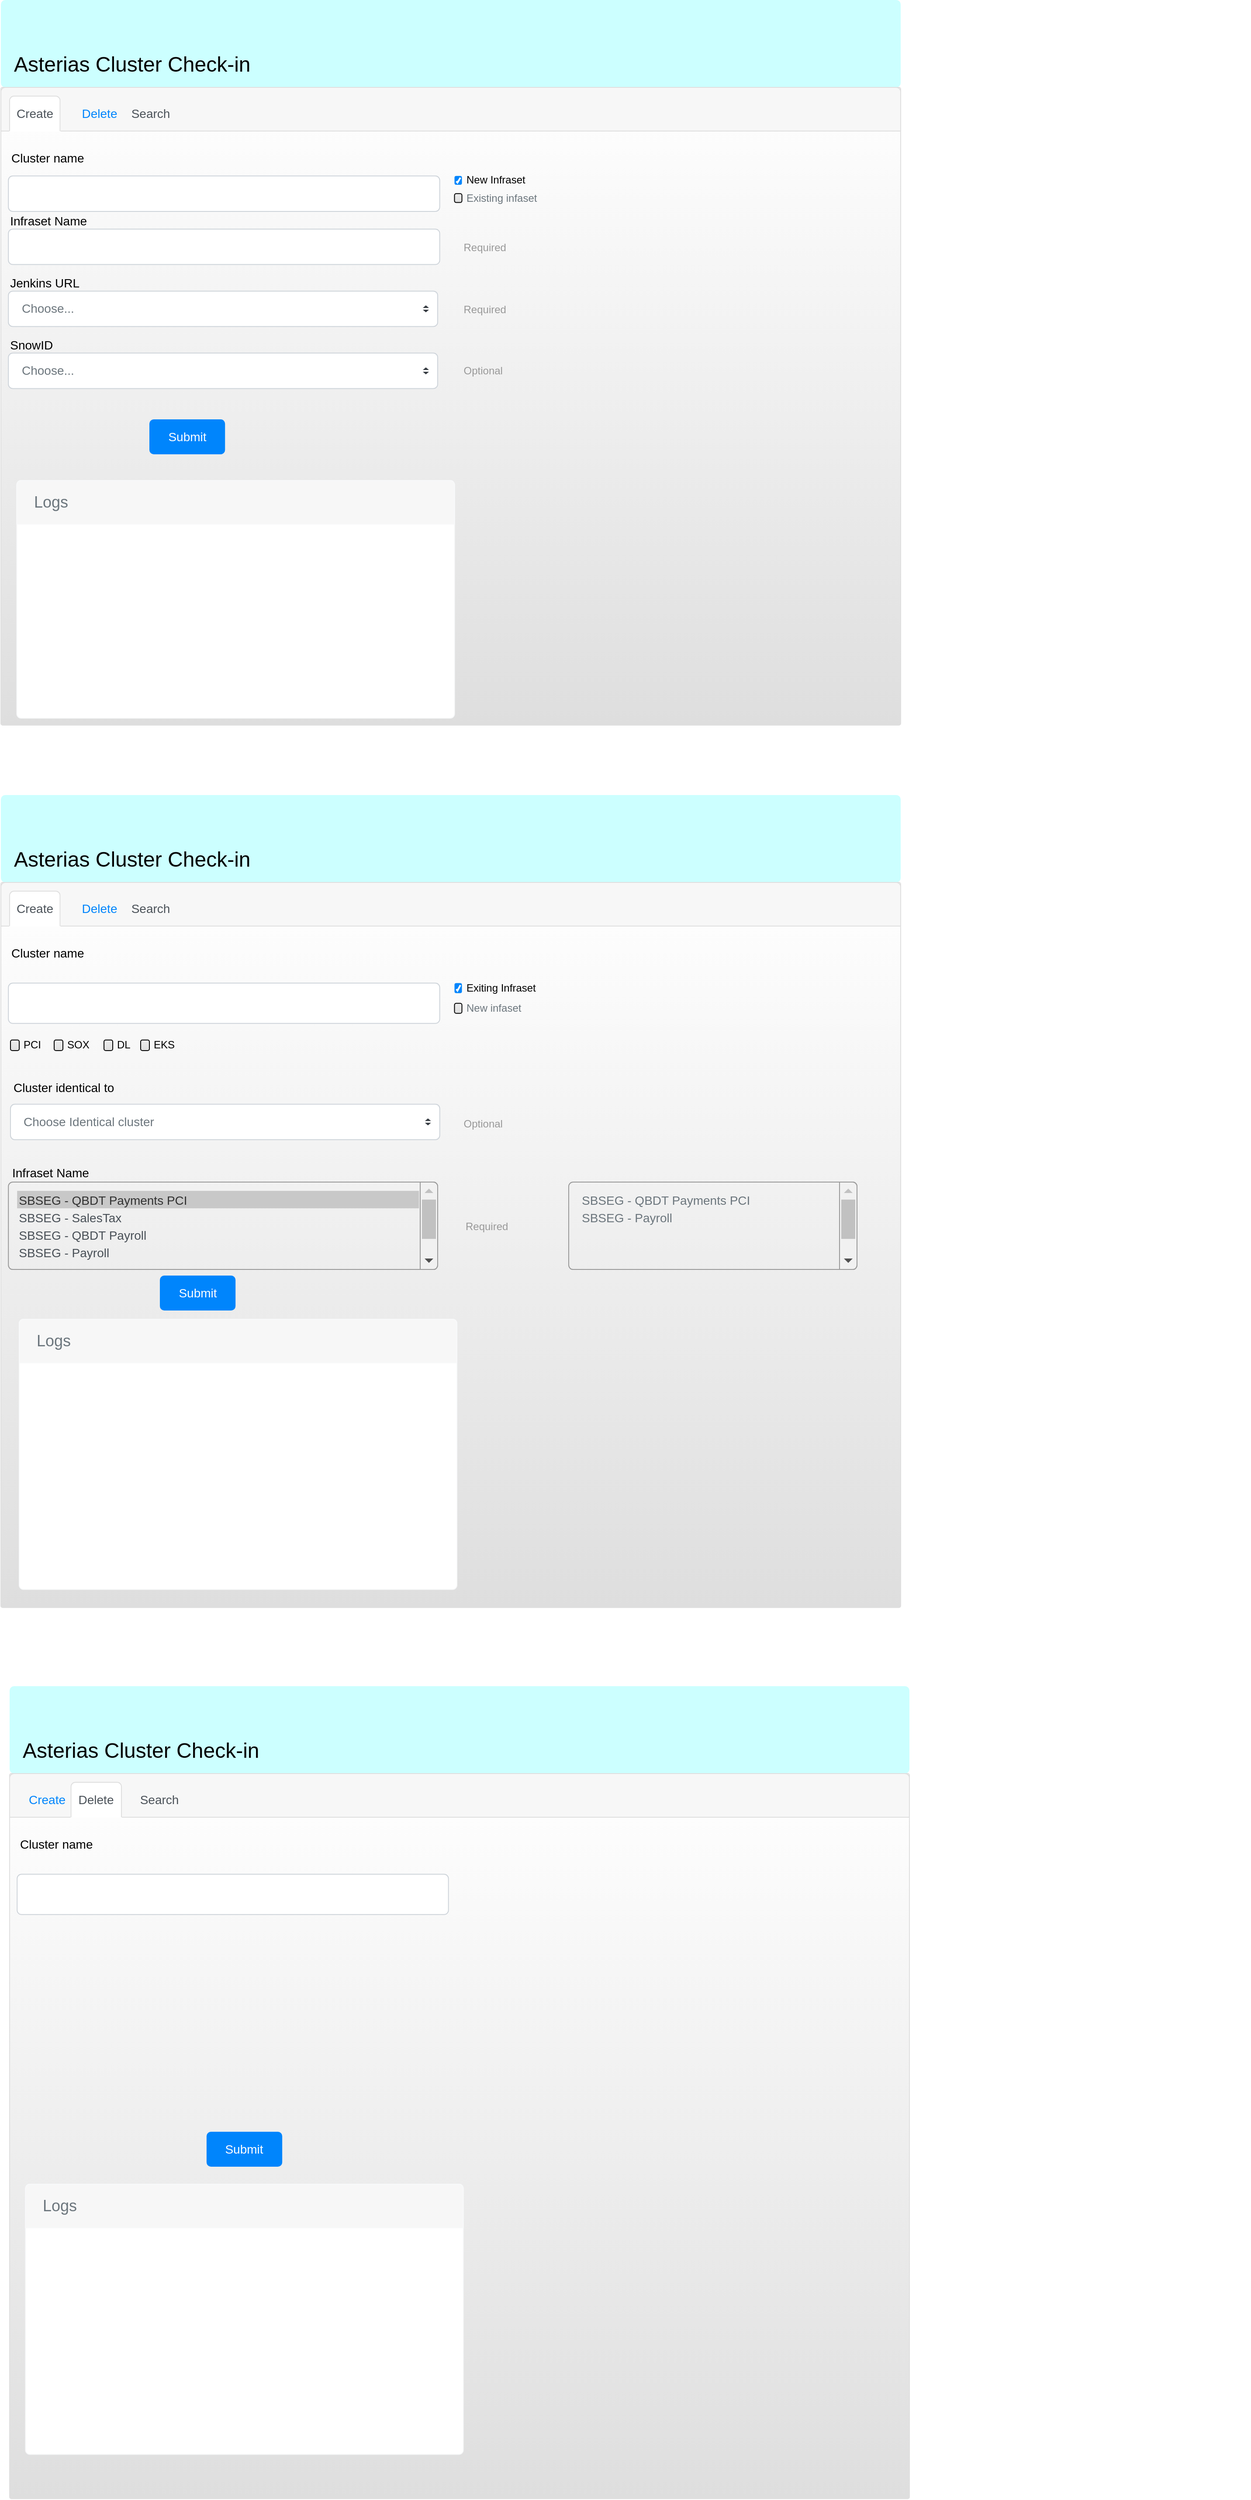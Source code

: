 <mxfile version="13.6.2" type="github">
  <diagram id="TMqdXJhqCu0jXaP8A5Ou" name="Page-1">
    <mxGraphModel dx="1581" dy="1031" grid="1" gridSize="10" guides="1" tooltips="1" connect="1" arrows="1" fold="1" page="1" pageScale="1" pageWidth="850" pageHeight="1100" math="0" shadow="0">
      <root>
        <mxCell id="0" />
        <mxCell id="1" parent="0" />
        <mxCell id="JbRXWRvlcy_14ZLYfYn8-165" value="" style="group" vertex="1" connectable="0" parent="1">
          <mxGeometry x="130" y="1060" width="1030" height="930" as="geometry" />
        </mxCell>
        <mxCell id="JbRXWRvlcy_14ZLYfYn8-44" value="&lt;span style=&quot;color: rgb(0 , 0 , 0) ; font-size: 24px ; text-align: center&quot;&gt;Asterias Cluster Check-in&lt;/span&gt;&lt;br&gt;" style="html=1;shadow=0;dashed=0;shape=mxgraph.bootstrap.rrect;rSize=5;strokeColor=none;html=1;whiteSpace=wrap;fontColor=#474E4F;align=left;spacing=15;fontSize=14;verticalAlign=top;spacingTop=40;fillColor=#CCFFFF;" vertex="1" parent="JbRXWRvlcy_14ZLYfYn8-165">
          <mxGeometry width="1030" height="100" as="geometry" />
        </mxCell>
        <mxCell id="JbRXWRvlcy_14ZLYfYn8-45" value="" style="html=1;shadow=0;dashed=0;shape=mxgraph.bootstrap.checkbox2;labelPosition=right;verticalLabelPosition=middle;align=center;verticalAlign=middle;gradientColor=#DEDEDE;fillColor=#FFFFFF;checked=0;spacing=5;checkedFill=#0085FC;checkedStroke=#ffffff;fontFamily=Helvetica;fontSize=12;fontColor=#000000;strokeColor=#DFDFDF;" vertex="1" parent="JbRXWRvlcy_14ZLYfYn8-165">
          <mxGeometry y="100" width="1030" height="830" as="geometry" />
        </mxCell>
        <mxCell id="JbRXWRvlcy_14ZLYfYn8-46" value="" style="html=1;shadow=0;dashed=0;shape=mxgraph.bootstrap.topButton;strokeColor=inherit;fillColor=#F7F7F7;rSize=5;perimeter=none;whiteSpace=wrap;resizeWidth=1;align=center;spacing=20;fontSize=14;" vertex="1" parent="JbRXWRvlcy_14ZLYfYn8-45">
          <mxGeometry width="1030" height="50" relative="1" as="geometry" />
        </mxCell>
        <mxCell id="JbRXWRvlcy_14ZLYfYn8-47" value="Create" style="html=1;shadow=0;dashed=0;shape=mxgraph.bootstrap.tabTop;strokeColor=#DFDFDF;fillColor=#ffffff;rSize=5;perimeter=none;whiteSpace=wrap;resizeWidth=1;align=center;spacing=20;fontSize=14;fontColor=#4B5259;" vertex="1" parent="JbRXWRvlcy_14ZLYfYn8-45">
          <mxGeometry width="57.737" height="40" relative="1" as="geometry">
            <mxPoint x="10" y="10" as="offset" />
          </mxGeometry>
        </mxCell>
        <mxCell id="JbRXWRvlcy_14ZLYfYn8-48" value="Delete" style="strokeColor=none;fillColor=none;rSize=5;perimeter=none;whiteSpace=wrap;resizeWidth=1;align=center;spacing=20;fontSize=14;fontColor=#0085FC;" vertex="1" parent="JbRXWRvlcy_14ZLYfYn8-45">
          <mxGeometry width="36.086" height="40" relative="1" as="geometry">
            <mxPoint x="95" y="10" as="offset" />
          </mxGeometry>
        </mxCell>
        <mxCell id="JbRXWRvlcy_14ZLYfYn8-49" value="Search" style="strokeColor=none;fillColor=none;rSize=5;perimeter=none;whiteSpace=wrap;resizeWidth=1;align=center;spacing=20;fontSize=14;fontColor=#0085FC;fontColor=#4B5259;" vertex="1" parent="JbRXWRvlcy_14ZLYfYn8-45">
          <mxGeometry width="43.303" height="40" relative="1" as="geometry">
            <mxPoint x="150" y="10" as="offset" />
          </mxGeometry>
        </mxCell>
        <mxCell id="JbRXWRvlcy_14ZLYfYn8-50" value="Submit" style="html=1;shadow=0;dashed=0;shape=mxgraph.bootstrap.rrect;rSize=5;perimeter=none;whiteSpace=wrap;align=center;fillColor=#0085FC;strokeColor=none;fontColor=#ffffff;resizeWidth=1;fontSize=14;" vertex="1" parent="JbRXWRvlcy_14ZLYfYn8-45">
          <mxGeometry x="0.5" y="1" width="86.606" height="40" relative="1" as="geometry">
            <mxPoint x="-333" y="-380" as="offset" />
          </mxGeometry>
        </mxCell>
        <mxCell id="JbRXWRvlcy_14ZLYfYn8-51" value="Cluster name" style="fillColor=none;strokeColor=none;align=left;fontSize=14;" vertex="1" parent="JbRXWRvlcy_14ZLYfYn8-45">
          <mxGeometry width="260" height="40" relative="1" as="geometry">
            <mxPoint x="10" y="60" as="offset" />
          </mxGeometry>
        </mxCell>
        <mxCell id="JbRXWRvlcy_14ZLYfYn8-52" value="Infraset Name" style="fillColor=none;strokeColor=none;align=left;fontSize=14;" vertex="1" parent="JbRXWRvlcy_14ZLYfYn8-45">
          <mxGeometry x="11.005" y="319.997" width="224.055" height="23.056" as="geometry" />
        </mxCell>
        <mxCell id="JbRXWRvlcy_14ZLYfYn8-54" value="Exiting Infraset" style="html=1;shadow=0;dashed=0;shape=mxgraph.bootstrap.checkbox2;labelPosition=right;verticalLabelPosition=middle;align=left;verticalAlign=middle;gradientColor=#DEDEDE;fillColor=#EDEDED;checked=1;spacing=5;checkedFill=#0085FC;checkedStroke=#ffffff;" vertex="1" parent="JbRXWRvlcy_14ZLYfYn8-45">
          <mxGeometry x="519.256" y="115.278" width="8.512" height="11.528" as="geometry" />
        </mxCell>
        <mxCell id="JbRXWRvlcy_14ZLYfYn8-55" value="New infaset" style="html=1;shadow=0;dashed=0;shape=mxgraph.bootstrap.checkbox2;labelPosition=right;verticalLabelPosition=middle;align=left;verticalAlign=middle;gradientColor=#DEDEDE;fillColor=#EDEDED;checked=0;spacing=5;fontColor=#6C767D;checkedFill=#0085FC;checkedStroke=#ffffff;" vertex="1" parent="JbRXWRvlcy_14ZLYfYn8-45">
          <mxGeometry x="519.256" y="138.333" width="8.512" height="11.528" as="geometry" />
        </mxCell>
        <mxCell id="JbRXWRvlcy_14ZLYfYn8-57" value="" style="html=1;shadow=0;dashed=0;shape=mxgraph.bootstrap.rrect;rSize=5;fillColor=#ffffff;strokeColor=#CED4DA;align=left;spacing=15;fontSize=14;fontColor=#6C767D;" vertex="1" parent="JbRXWRvlcy_14ZLYfYn8-45">
          <mxGeometry x="8.615" y="115.278" width="493.719" height="46.111" as="geometry" />
        </mxCell>
        <mxCell id="JbRXWRvlcy_14ZLYfYn8-100" value="PCI" style="html=1;shadow=0;dashed=0;shape=mxgraph.bootstrap.checkbox2;labelPosition=right;verticalLabelPosition=middle;align=left;verticalAlign=middle;gradientColor=#DEDEDE;fillColor=#EDEDED;checked=0;spacing=5;checkedFill=#0085FC;checkedStroke=#ffffff;" vertex="1" parent="JbRXWRvlcy_14ZLYfYn8-45">
          <mxGeometry x="11" y="180.435" width="10" height="12.029" as="geometry" />
        </mxCell>
        <mxCell id="JbRXWRvlcy_14ZLYfYn8-101" value="SOX" style="html=1;shadow=0;dashed=0;shape=mxgraph.bootstrap.checkbox2;labelPosition=right;verticalLabelPosition=middle;align=left;verticalAlign=middle;gradientColor=#DEDEDE;fillColor=#EDEDED;checked=0;spacing=5;checkedFill=#0085FC;checkedStroke=#ffffff;" vertex="1" parent="JbRXWRvlcy_14ZLYfYn8-45">
          <mxGeometry x="61" y="180.435" width="10" height="12.029" as="geometry" />
        </mxCell>
        <mxCell id="JbRXWRvlcy_14ZLYfYn8-128" value="DL" style="html=1;shadow=0;dashed=0;shape=mxgraph.bootstrap.checkbox2;labelPosition=right;verticalLabelPosition=middle;align=left;verticalAlign=middle;gradientColor=#DEDEDE;fillColor=#EDEDED;checked=0;spacing=5;checkedFill=#0085FC;checkedStroke=#ffffff;" vertex="1" parent="JbRXWRvlcy_14ZLYfYn8-45">
          <mxGeometry x="118.03" y="180.435" width="10" height="12.029" as="geometry" />
        </mxCell>
        <mxCell id="JbRXWRvlcy_14ZLYfYn8-129" value="EKS" style="html=1;shadow=0;dashed=0;shape=mxgraph.bootstrap.checkbox2;labelPosition=right;verticalLabelPosition=middle;align=left;verticalAlign=middle;gradientColor=#DEDEDE;fillColor=#EDEDED;checked=0;spacing=5;checkedFill=#0085FC;checkedStroke=#ffffff;" vertex="1" parent="JbRXWRvlcy_14ZLYfYn8-45">
          <mxGeometry x="160" y="180.435" width="10" height="12.029" as="geometry" />
        </mxCell>
        <mxCell id="JbRXWRvlcy_14ZLYfYn8-136" value=" Cluster identical to " style="fillColor=none;strokeColor=none;align=left;fontSize=14;" vertex="1" parent="JbRXWRvlcy_14ZLYfYn8-45">
          <mxGeometry x="8.61" y="213.89" width="260" height="40" as="geometry" />
        </mxCell>
        <mxCell id="JbRXWRvlcy_14ZLYfYn8-137" value="Choose Identical cluster" style="html=1;shadow=0;dashed=0;shape=mxgraph.bootstrap.rrect;rSize=5;fillColor=#ffffff;strokeColor=#CED4DA;align=left;spacing=15;fontSize=14;fontColor=#6C767D;" vertex="1" parent="JbRXWRvlcy_14ZLYfYn8-45">
          <mxGeometry x="11" y="253.887" width="491.39" height="40.556" as="geometry" />
        </mxCell>
        <mxCell id="JbRXWRvlcy_14ZLYfYn8-138" value="" style="shape=triangle;direction=south;fillColor=#343A40;strokeColor=none;perimeter=none;" vertex="1" parent="JbRXWRvlcy_14ZLYfYn8-137">
          <mxGeometry x="1" y="0.5" width="7" height="3" relative="1" as="geometry">
            <mxPoint x="-17" y="1" as="offset" />
          </mxGeometry>
        </mxCell>
        <mxCell id="JbRXWRvlcy_14ZLYfYn8-139" value="" style="shape=triangle;direction=north;fillColor=#343A40;strokeColor=none;perimeter=none;" vertex="1" parent="JbRXWRvlcy_14ZLYfYn8-137">
          <mxGeometry x="1" y="0.5" width="7" height="3" relative="1" as="geometry">
            <mxPoint x="-17" y="-4" as="offset" />
          </mxGeometry>
        </mxCell>
        <mxCell id="JbRXWRvlcy_14ZLYfYn8-140" value="Optional" style="fillColor=none;strokeColor=none;align=left;spacing=2;fontSize=12;fontColor=#999999;" vertex="1" parent="JbRXWRvlcy_14ZLYfYn8-45">
          <mxGeometry x="527.77" y="253.892" width="224.055" height="43.684" as="geometry" />
        </mxCell>
        <mxCell id="JbRXWRvlcy_14ZLYfYn8-67" value="&lt;br style=&quot;font-size: 14px&quot;&gt;" style="html=1;shadow=0;dashed=0;shape=mxgraph.bootstrap.rrect;rSize=5;strokeColor=#F8F9FA;html=1;whiteSpace=wrap;fillColor=#ffffff;fontColor=#212529;verticalAlign=bottom;align=left;spacing=20;spacingBottom=0;fontSize=14;" vertex="1" parent="JbRXWRvlcy_14ZLYfYn8-45">
          <mxGeometry x="21" y="499.998" width="501" height="309.241" as="geometry" />
        </mxCell>
        <mxCell id="JbRXWRvlcy_14ZLYfYn8-68" value="Logs" style="html=1;shadow=0;dashed=0;shape=mxgraph.bootstrap.topButton;rSize=5;perimeter=none;whiteSpace=wrap;fillColor=#F7F7F7;strokeColor=#F8F9FA;fontColor=#6C767D;resizeWidth=1;fontSize=18;align=left;spacing=20;" vertex="1" parent="JbRXWRvlcy_14ZLYfYn8-67">
          <mxGeometry width="501" height="50" relative="1" as="geometry" />
        </mxCell>
        <mxCell id="JbRXWRvlcy_14ZLYfYn8-214" value="" style="html=1;shadow=0;dashed=0;shape=mxgraph.bootstrap.rrect;rSize=5;fillColor=none;strokeColor=#999999;align=left;spacing=15;fontSize=14;fontColor=#6C767D;" vertex="1" parent="JbRXWRvlcy_14ZLYfYn8-45">
          <mxGeometry x="8.61" y="343.05" width="491.39" height="100" as="geometry" />
        </mxCell>
        <mxCell id="JbRXWRvlcy_14ZLYfYn8-215" value="" style="html=1;shadow=0;dashed=0;shape=mxgraph.bootstrap.rightButton;rSize=5;fillColor=#F1F1F1;strokeColor=#999999;" vertex="1" parent="JbRXWRvlcy_14ZLYfYn8-214">
          <mxGeometry x="1" width="20" height="100" relative="1" as="geometry">
            <mxPoint x="-20" as="offset" />
          </mxGeometry>
        </mxCell>
        <mxCell id="JbRXWRvlcy_14ZLYfYn8-216" value="" style="fillColor=#C1C1C1;strokeColor=none;" vertex="1" parent="JbRXWRvlcy_14ZLYfYn8-215">
          <mxGeometry width="16" height="45" relative="1" as="geometry">
            <mxPoint x="2" y="20" as="offset" />
          </mxGeometry>
        </mxCell>
        <mxCell id="JbRXWRvlcy_14ZLYfYn8-217" value="" style="shape=triangle;direction=north;fillColor=#C1C1C1;strokeColor=none;perimeter=none;" vertex="1" parent="JbRXWRvlcy_14ZLYfYn8-215">
          <mxGeometry width="10" height="5" relative="1" as="geometry">
            <mxPoint x="5" y="7.5" as="offset" />
          </mxGeometry>
        </mxCell>
        <mxCell id="JbRXWRvlcy_14ZLYfYn8-218" value="" style="shape=triangle;direction=south;fillColor=#505050;strokeColor=none;perimeter=none;" vertex="1" parent="JbRXWRvlcy_14ZLYfYn8-215">
          <mxGeometry y="1" width="10" height="5" relative="1" as="geometry">
            <mxPoint x="5" y="-12.5" as="offset" />
          </mxGeometry>
        </mxCell>
        <mxCell id="JbRXWRvlcy_14ZLYfYn8-219" value="SBSEG - QBDT Payments PCI" style="fillColor=#C8C8C8;strokeColor=none;align=left;fontSize=14;fontColor=#323232;" vertex="1" parent="JbRXWRvlcy_14ZLYfYn8-214">
          <mxGeometry width="460" height="20" relative="1" as="geometry">
            <mxPoint x="10" y="10" as="offset" />
          </mxGeometry>
        </mxCell>
        <mxCell id="JbRXWRvlcy_14ZLYfYn8-220" value="SBSEG - SalesTax" style="fillColor=none;strokeColor=none;align=left;fontSize=14;fontColor=#495057;" vertex="1" parent="JbRXWRvlcy_14ZLYfYn8-214">
          <mxGeometry width="760" height="20" relative="1" as="geometry">
            <mxPoint x="10" y="30" as="offset" />
          </mxGeometry>
        </mxCell>
        <mxCell id="JbRXWRvlcy_14ZLYfYn8-221" value="SBSEG - QBDT Payroll" style="fillColor=none;strokeColor=none;align=left;fontSize=14;fontColor=#495057;" vertex="1" parent="JbRXWRvlcy_14ZLYfYn8-214">
          <mxGeometry width="760" height="20" relative="1" as="geometry">
            <mxPoint x="10" y="50" as="offset" />
          </mxGeometry>
        </mxCell>
        <mxCell id="JbRXWRvlcy_14ZLYfYn8-222" value="SBSEG - Payroll" style="fillColor=none;strokeColor=none;align=left;fontSize=14;fontColor=#495057;" vertex="1" parent="JbRXWRvlcy_14ZLYfYn8-214">
          <mxGeometry width="760" height="20" relative="1" as="geometry">
            <mxPoint x="10" y="70" as="offset" />
          </mxGeometry>
        </mxCell>
        <mxCell id="JbRXWRvlcy_14ZLYfYn8-264" value="" style="html=1;shadow=0;dashed=0;shape=mxgraph.bootstrap.rrect;rSize=5;fillColor=none;strokeColor=#999999;align=left;spacing=15;fontSize=14;fontColor=#6C767D;" vertex="1" parent="JbRXWRvlcy_14ZLYfYn8-45">
          <mxGeometry x="650" y="343.05" width="330" height="100" as="geometry" />
        </mxCell>
        <mxCell id="JbRXWRvlcy_14ZLYfYn8-265" value="" style="html=1;shadow=0;dashed=0;shape=mxgraph.bootstrap.rightButton;rSize=5;fillColor=#F1F1F1;strokeColor=#999999;" vertex="1" parent="JbRXWRvlcy_14ZLYfYn8-264">
          <mxGeometry x="1" width="20" height="100" relative="1" as="geometry">
            <mxPoint x="-20" as="offset" />
          </mxGeometry>
        </mxCell>
        <mxCell id="JbRXWRvlcy_14ZLYfYn8-266" value="" style="fillColor=#C1C1C1;strokeColor=none;" vertex="1" parent="JbRXWRvlcy_14ZLYfYn8-265">
          <mxGeometry width="16" height="45" relative="1" as="geometry">
            <mxPoint x="2" y="20" as="offset" />
          </mxGeometry>
        </mxCell>
        <mxCell id="JbRXWRvlcy_14ZLYfYn8-267" value="" style="shape=triangle;direction=north;fillColor=#C1C1C1;strokeColor=none;perimeter=none;" vertex="1" parent="JbRXWRvlcy_14ZLYfYn8-265">
          <mxGeometry width="10" height="5" relative="1" as="geometry">
            <mxPoint x="5" y="7.5" as="offset" />
          </mxGeometry>
        </mxCell>
        <mxCell id="JbRXWRvlcy_14ZLYfYn8-268" value="" style="shape=triangle;direction=south;fillColor=#505050;strokeColor=none;perimeter=none;" vertex="1" parent="JbRXWRvlcy_14ZLYfYn8-265">
          <mxGeometry y="1" width="10" height="5" relative="1" as="geometry">
            <mxPoint x="5" y="-12.5" as="offset" />
          </mxGeometry>
        </mxCell>
        <mxCell id="JbRXWRvlcy_14ZLYfYn8-269" value="SBSEG - QBDT Payments PCI" style="fillColor=none;strokeColor=none;align=left;spacing=15;fontSize=14;fontColor=#6C767D;" vertex="1" parent="JbRXWRvlcy_14ZLYfYn8-264">
          <mxGeometry width="780" height="20" relative="1" as="geometry">
            <mxPoint y="10" as="offset" />
          </mxGeometry>
        </mxCell>
        <mxCell id="JbRXWRvlcy_14ZLYfYn8-270" value="SBSEG - Payroll" style="fillColor=none;strokeColor=none;align=left;spacing=15;fontSize=14;fontColor=#6C767D;" vertex="1" parent="JbRXWRvlcy_14ZLYfYn8-264">
          <mxGeometry width="780" height="20" relative="1" as="geometry">
            <mxPoint y="30" as="offset" />
          </mxGeometry>
        </mxCell>
        <mxCell id="JbRXWRvlcy_14ZLYfYn8-166" value="" style="group" vertex="1" connectable="0" parent="1">
          <mxGeometry x="130" y="150" width="1030" height="830" as="geometry" />
        </mxCell>
        <mxCell id="WJT1BAVoMzrNl7FSHUxR-4" value="&lt;span style=&quot;color: rgb(0 , 0 , 0) ; font-size: 24px ; text-align: center&quot;&gt;Asterias Cluster Check-in&lt;/span&gt;&lt;br&gt;" style="html=1;shadow=0;dashed=0;shape=mxgraph.bootstrap.rrect;rSize=5;strokeColor=none;html=1;whiteSpace=wrap;fontColor=#474E4F;align=left;spacing=15;fontSize=14;verticalAlign=top;spacingTop=40;fillColor=#CCFFFF;" parent="JbRXWRvlcy_14ZLYfYn8-166" vertex="1">
          <mxGeometry width="1030" height="100" as="geometry" />
        </mxCell>
        <mxCell id="WJT1BAVoMzrNl7FSHUxR-5" value="" style="html=1;shadow=0;dashed=0;shape=mxgraph.bootstrap.checkbox2;labelPosition=right;verticalLabelPosition=middle;align=center;verticalAlign=middle;gradientColor=#DEDEDE;fillColor=#FFFFFF;checked=0;spacing=5;checkedFill=#0085FC;checkedStroke=#ffffff;fontFamily=Helvetica;fontSize=12;fontColor=#000000;strokeColor=#DFDFDF;" parent="JbRXWRvlcy_14ZLYfYn8-166" vertex="1">
          <mxGeometry y="100" width="1030" height="730" as="geometry" />
        </mxCell>
        <mxCell id="WJT1BAVoMzrNl7FSHUxR-6" value="" style="html=1;shadow=0;dashed=0;shape=mxgraph.bootstrap.topButton;strokeColor=inherit;fillColor=#F7F7F7;rSize=5;perimeter=none;whiteSpace=wrap;resizeWidth=1;align=center;spacing=20;fontSize=14;" parent="WJT1BAVoMzrNl7FSHUxR-5" vertex="1">
          <mxGeometry width="1030" height="50" relative="1" as="geometry" />
        </mxCell>
        <mxCell id="WJT1BAVoMzrNl7FSHUxR-7" value="Create" style="html=1;shadow=0;dashed=0;shape=mxgraph.bootstrap.tabTop;strokeColor=#DFDFDF;fillColor=#ffffff;rSize=5;perimeter=none;whiteSpace=wrap;resizeWidth=1;align=center;spacing=20;fontSize=14;fontColor=#4B5259;" parent="WJT1BAVoMzrNl7FSHUxR-5" vertex="1">
          <mxGeometry width="57.737" height="40" relative="1" as="geometry">
            <mxPoint x="10" y="10" as="offset" />
          </mxGeometry>
        </mxCell>
        <mxCell id="WJT1BAVoMzrNl7FSHUxR-8" value="Delete" style="strokeColor=none;fillColor=none;rSize=5;perimeter=none;whiteSpace=wrap;resizeWidth=1;align=center;spacing=20;fontSize=14;fontColor=#0085FC;" parent="WJT1BAVoMzrNl7FSHUxR-5" vertex="1">
          <mxGeometry width="36.086" height="40" relative="1" as="geometry">
            <mxPoint x="95" y="10" as="offset" />
          </mxGeometry>
        </mxCell>
        <mxCell id="WJT1BAVoMzrNl7FSHUxR-9" value="Search" style="strokeColor=none;fillColor=none;rSize=5;perimeter=none;whiteSpace=wrap;resizeWidth=1;align=center;spacing=20;fontSize=14;fontColor=#0085FC;fontColor=#4B5259;" parent="WJT1BAVoMzrNl7FSHUxR-5" vertex="1">
          <mxGeometry width="43.303" height="40" relative="1" as="geometry">
            <mxPoint x="150" y="10" as="offset" />
          </mxGeometry>
        </mxCell>
        <mxCell id="WJT1BAVoMzrNl7FSHUxR-11" value="Submit" style="html=1;shadow=0;dashed=0;shape=mxgraph.bootstrap.rrect;rSize=5;perimeter=none;whiteSpace=wrap;align=center;fillColor=#0085FC;strokeColor=none;fontColor=#ffffff;resizeWidth=1;fontSize=14;" parent="WJT1BAVoMzrNl7FSHUxR-5" vertex="1">
          <mxGeometry x="0.5" y="1" width="86.606" height="40" relative="1" as="geometry">
            <mxPoint x="-345" y="-350" as="offset" />
          </mxGeometry>
        </mxCell>
        <mxCell id="WJT1BAVoMzrNl7FSHUxR-19" value="Cluster name" style="fillColor=none;strokeColor=none;align=left;fontSize=14;" parent="WJT1BAVoMzrNl7FSHUxR-5" vertex="1">
          <mxGeometry width="260" height="40" relative="1" as="geometry">
            <mxPoint x="10" y="60" as="offset" />
          </mxGeometry>
        </mxCell>
        <mxCell id="WJT1BAVoMzrNl7FSHUxR-26" value="Infraset Name" style="fillColor=none;strokeColor=none;align=left;fontSize=14;" parent="WJT1BAVoMzrNl7FSHUxR-5" vertex="1">
          <mxGeometry x="8.615" y="141.944" width="224.055" height="20.278" as="geometry" />
        </mxCell>
        <mxCell id="WJT1BAVoMzrNl7FSHUxR-28" value="Optional" style="fillColor=none;strokeColor=none;align=left;spacing=2;fontSize=12;fontColor=#999999;" parent="WJT1BAVoMzrNl7FSHUxR-5" vertex="1">
          <mxGeometry x="527.77" y="304.171" width="224.055" height="38.421" as="geometry" />
        </mxCell>
        <mxCell id="WJT1BAVoMzrNl7FSHUxR-30" value="New Infraset" style="html=1;shadow=0;dashed=0;shape=mxgraph.bootstrap.checkbox2;labelPosition=right;verticalLabelPosition=middle;align=left;verticalAlign=middle;gradientColor=#DEDEDE;fillColor=#EDEDED;checked=1;spacing=5;checkedFill=#0085FC;checkedStroke=#ffffff;" parent="WJT1BAVoMzrNl7FSHUxR-5" vertex="1">
          <mxGeometry x="519.256" y="101.389" width="8.512" height="10.139" as="geometry" />
        </mxCell>
        <mxCell id="WJT1BAVoMzrNl7FSHUxR-31" value="Existing infaset" style="html=1;shadow=0;dashed=0;shape=mxgraph.bootstrap.checkbox2;labelPosition=right;verticalLabelPosition=middle;align=left;verticalAlign=middle;gradientColor=#DEDEDE;fillColor=#EDEDED;checked=0;spacing=5;fontColor=#6C767D;checkedFill=#0085FC;checkedStroke=#ffffff;" parent="WJT1BAVoMzrNl7FSHUxR-5" vertex="1">
          <mxGeometry x="519.256" y="121.667" width="8.512" height="10.139" as="geometry" />
        </mxCell>
        <mxCell id="WJT1BAVoMzrNl7FSHUxR-33" value="Jenkins URL" style="fillColor=none;strokeColor=none;align=left;fontSize=14;" parent="WJT1BAVoMzrNl7FSHUxR-5" vertex="1">
          <mxGeometry x="8.615" y="212.917" width="224.055" height="20.278" as="geometry" />
        </mxCell>
        <mxCell id="WJT1BAVoMzrNl7FSHUxR-70" value="" style="html=1;shadow=0;dashed=0;shape=mxgraph.bootstrap.rrect;rSize=5;fillColor=#ffffff;strokeColor=#CED4DA;align=left;spacing=15;fontSize=14;fontColor=#6C767D;" parent="WJT1BAVoMzrNl7FSHUxR-5" vertex="1">
          <mxGeometry x="8.615" y="101.389" width="493.719" height="40.556" as="geometry" />
        </mxCell>
        <mxCell id="WJT1BAVoMzrNl7FSHUxR-79" value="Choose..." style="html=1;shadow=0;dashed=0;shape=mxgraph.bootstrap.rrect;rSize=5;fillColor=#ffffff;strokeColor=#CED4DA;align=left;spacing=15;fontSize=14;fontColor=#6C767D;" parent="WJT1BAVoMzrNl7FSHUxR-5" vertex="1">
          <mxGeometry x="8.61" y="233.194" width="491.39" height="40.556" as="geometry" />
        </mxCell>
        <mxCell id="WJT1BAVoMzrNl7FSHUxR-80" value="" style="shape=triangle;direction=south;fillColor=#343A40;strokeColor=none;perimeter=none;" parent="WJT1BAVoMzrNl7FSHUxR-79" vertex="1">
          <mxGeometry x="1" y="0.5" width="7" height="3" relative="1" as="geometry">
            <mxPoint x="-17" y="1" as="offset" />
          </mxGeometry>
        </mxCell>
        <mxCell id="WJT1BAVoMzrNl7FSHUxR-81" value="" style="shape=triangle;direction=north;fillColor=#343A40;strokeColor=none;perimeter=none;" parent="WJT1BAVoMzrNl7FSHUxR-79" vertex="1">
          <mxGeometry x="1" y="0.5" width="7" height="3" relative="1" as="geometry">
            <mxPoint x="-17" y="-4" as="offset" />
          </mxGeometry>
        </mxCell>
        <mxCell id="WJT1BAVoMzrNl7FSHUxR-86" value="" style="html=1;shadow=0;dashed=0;shape=mxgraph.bootstrap.rrect;rSize=5;fillColor=#ffffff;strokeColor=#CED4DA;align=left;spacing=15;fontSize=14;fontColor=#6C767D;" parent="WJT1BAVoMzrNl7FSHUxR-5" vertex="1">
          <mxGeometry x="8.615" y="162.222" width="493.719" height="40.556" as="geometry" />
        </mxCell>
        <mxCell id="WJT1BAVoMzrNl7FSHUxR-104" value="SnowID" style="fillColor=none;strokeColor=none;align=left;fontSize=14;" parent="WJT1BAVoMzrNl7FSHUxR-5" vertex="1">
          <mxGeometry x="8.615" y="283.889" width="224.055" height="20.278" as="geometry" />
        </mxCell>
        <mxCell id="WJT1BAVoMzrNl7FSHUxR-105" value="Choose..." style="html=1;shadow=0;dashed=0;shape=mxgraph.bootstrap.rrect;rSize=5;fillColor=#ffffff;strokeColor=#CED4DA;align=left;spacing=15;fontSize=14;fontColor=#6C767D;" parent="WJT1BAVoMzrNl7FSHUxR-5" vertex="1">
          <mxGeometry x="8.61" y="304.167" width="491.39" height="40.556" as="geometry" />
        </mxCell>
        <mxCell id="WJT1BAVoMzrNl7FSHUxR-106" value="" style="shape=triangle;direction=south;fillColor=#343A40;strokeColor=none;perimeter=none;" parent="WJT1BAVoMzrNl7FSHUxR-105" vertex="1">
          <mxGeometry x="1" y="0.5" width="7" height="3" relative="1" as="geometry">
            <mxPoint x="-17" y="1" as="offset" />
          </mxGeometry>
        </mxCell>
        <mxCell id="WJT1BAVoMzrNl7FSHUxR-107" value="" style="shape=triangle;direction=north;fillColor=#343A40;strokeColor=none;perimeter=none;" parent="WJT1BAVoMzrNl7FSHUxR-105" vertex="1">
          <mxGeometry x="1" y="0.5" width="7" height="3" relative="1" as="geometry">
            <mxPoint x="-17" y="-4" as="offset" />
          </mxGeometry>
        </mxCell>
        <mxCell id="WJT1BAVoMzrNl7FSHUxR-109" value="Required" style="fillColor=none;strokeColor=none;align=left;spacing=2;fontSize=12;fontColor=#999999;" parent="WJT1BAVoMzrNl7FSHUxR-5" vertex="1">
          <mxGeometry x="527.77" y="234.257" width="224.055" height="38.421" as="geometry" />
        </mxCell>
        <mxCell id="JbRXWRvlcy_14ZLYfYn8-12" value="&lt;br style=&quot;font-size: 14px&quot;&gt;" style="html=1;shadow=0;dashed=0;shape=mxgraph.bootstrap.rrect;rSize=5;strokeColor=#F8F9FA;html=1;whiteSpace=wrap;fillColor=#ffffff;fontColor=#212529;verticalAlign=bottom;align=left;spacing=20;spacingBottom=0;fontSize=14;" vertex="1" parent="WJT1BAVoMzrNl7FSHUxR-5">
          <mxGeometry x="18.26" y="449.998" width="501" height="271.983" as="geometry" />
        </mxCell>
        <mxCell id="JbRXWRvlcy_14ZLYfYn8-13" value="Logs" style="html=1;shadow=0;dashed=0;shape=mxgraph.bootstrap.topButton;rSize=5;perimeter=none;whiteSpace=wrap;fillColor=#F7F7F7;strokeColor=#F8F9FA;fontColor=#6C767D;resizeWidth=1;fontSize=18;align=left;spacing=20;" vertex="1" parent="JbRXWRvlcy_14ZLYfYn8-12">
          <mxGeometry width="501" height="50" relative="1" as="geometry" />
        </mxCell>
        <mxCell id="JbRXWRvlcy_14ZLYfYn8-299" value="Required" style="fillColor=none;strokeColor=none;align=left;spacing=2;fontSize=12;fontColor=#999999;" vertex="1" parent="WJT1BAVoMzrNl7FSHUxR-5">
          <mxGeometry x="527.77" y="163.287" width="224.055" height="38.421" as="geometry" />
        </mxCell>
        <mxCell id="JbRXWRvlcy_14ZLYfYn8-167" value="" style="group" vertex="1" connectable="0" parent="1">
          <mxGeometry x="140" y="2080" width="1030" height="930" as="geometry" />
        </mxCell>
        <mxCell id="JbRXWRvlcy_14ZLYfYn8-168" value="&lt;span style=&quot;color: rgb(0 , 0 , 0) ; font-size: 24px ; text-align: center&quot;&gt;Asterias Cluster Check-in&lt;/span&gt;&lt;br&gt;" style="html=1;shadow=0;dashed=0;shape=mxgraph.bootstrap.rrect;rSize=5;strokeColor=none;html=1;whiteSpace=wrap;fontColor=#474E4F;align=left;spacing=15;fontSize=14;verticalAlign=top;spacingTop=40;fillColor=#CCFFFF;" vertex="1" parent="JbRXWRvlcy_14ZLYfYn8-167">
          <mxGeometry width="1030" height="100" as="geometry" />
        </mxCell>
        <mxCell id="JbRXWRvlcy_14ZLYfYn8-169" value="" style="html=1;shadow=0;dashed=0;shape=mxgraph.bootstrap.checkbox2;labelPosition=right;verticalLabelPosition=middle;align=center;verticalAlign=middle;gradientColor=#DEDEDE;fillColor=#FFFFFF;checked=0;spacing=5;checkedFill=#0085FC;checkedStroke=#ffffff;fontFamily=Helvetica;fontSize=12;fontColor=#000000;strokeColor=#DFDFDF;" vertex="1" parent="JbRXWRvlcy_14ZLYfYn8-167">
          <mxGeometry y="100" width="1030" height="830" as="geometry" />
        </mxCell>
        <mxCell id="JbRXWRvlcy_14ZLYfYn8-170" value="" style="html=1;shadow=0;dashed=0;shape=mxgraph.bootstrap.topButton;strokeColor=inherit;fillColor=#F7F7F7;rSize=5;perimeter=none;whiteSpace=wrap;resizeWidth=1;align=center;spacing=20;fontSize=14;" vertex="1" parent="JbRXWRvlcy_14ZLYfYn8-169">
          <mxGeometry width="1030" height="50" relative="1" as="geometry" />
        </mxCell>
        <mxCell id="JbRXWRvlcy_14ZLYfYn8-172" value="Create" style="strokeColor=none;fillColor=none;rSize=5;perimeter=none;whiteSpace=wrap;resizeWidth=1;align=center;spacing=20;fontSize=14;fontColor=#0085FC;" vertex="1" parent="JbRXWRvlcy_14ZLYfYn8-169">
          <mxGeometry width="36.086" height="40" relative="1" as="geometry">
            <mxPoint x="24.91" y="10" as="offset" />
          </mxGeometry>
        </mxCell>
        <mxCell id="JbRXWRvlcy_14ZLYfYn8-173" value="Search" style="strokeColor=none;fillColor=none;rSize=5;perimeter=none;whiteSpace=wrap;resizeWidth=1;align=center;spacing=20;fontSize=14;fontColor=#0085FC;fontColor=#4B5259;" vertex="1" parent="JbRXWRvlcy_14ZLYfYn8-169">
          <mxGeometry width="43.303" height="40" relative="1" as="geometry">
            <mxPoint x="150" y="10" as="offset" />
          </mxGeometry>
        </mxCell>
        <mxCell id="JbRXWRvlcy_14ZLYfYn8-174" value="Submit" style="html=1;shadow=0;dashed=0;shape=mxgraph.bootstrap.rrect;rSize=5;perimeter=none;whiteSpace=wrap;align=center;fillColor=#0085FC;strokeColor=none;fontColor=#ffffff;resizeWidth=1;fontSize=14;" vertex="1" parent="JbRXWRvlcy_14ZLYfYn8-169">
          <mxGeometry x="0.5" y="1" width="86.606" height="40" relative="1" as="geometry">
            <mxPoint x="-289.54" y="-420" as="offset" />
          </mxGeometry>
        </mxCell>
        <mxCell id="JbRXWRvlcy_14ZLYfYn8-175" value="Cluster name" style="fillColor=none;strokeColor=none;align=left;fontSize=14;" vertex="1" parent="JbRXWRvlcy_14ZLYfYn8-169">
          <mxGeometry width="260" height="40" relative="1" as="geometry">
            <mxPoint x="10" y="60" as="offset" />
          </mxGeometry>
        </mxCell>
        <mxCell id="JbRXWRvlcy_14ZLYfYn8-179" value="" style="html=1;shadow=0;dashed=0;shape=mxgraph.bootstrap.rrect;rSize=5;fillColor=#ffffff;strokeColor=#CED4DA;align=left;spacing=15;fontSize=14;fontColor=#6C767D;" vertex="1" parent="JbRXWRvlcy_14ZLYfYn8-169">
          <mxGeometry x="8.615" y="115.278" width="493.719" height="46.111" as="geometry" />
        </mxCell>
        <mxCell id="JbRXWRvlcy_14ZLYfYn8-188" value="&lt;br style=&quot;font-size: 14px&quot;&gt;" style="html=1;shadow=0;dashed=0;shape=mxgraph.bootstrap.rrect;rSize=5;strokeColor=#F8F9FA;html=1;whiteSpace=wrap;fillColor=#ffffff;fontColor=#212529;verticalAlign=bottom;align=left;spacing=20;spacingBottom=0;fontSize=14;" vertex="1" parent="JbRXWRvlcy_14ZLYfYn8-169">
          <mxGeometry x="18.26" y="469.998" width="501" height="309.241" as="geometry" />
        </mxCell>
        <mxCell id="JbRXWRvlcy_14ZLYfYn8-189" value="Logs" style="html=1;shadow=0;dashed=0;shape=mxgraph.bootstrap.topButton;rSize=5;perimeter=none;whiteSpace=wrap;fillColor=#F7F7F7;strokeColor=#F8F9FA;fontColor=#6C767D;resizeWidth=1;fontSize=18;align=left;spacing=20;" vertex="1" parent="JbRXWRvlcy_14ZLYfYn8-188">
          <mxGeometry width="501" height="50" relative="1" as="geometry" />
        </mxCell>
        <mxCell id="JbRXWRvlcy_14ZLYfYn8-195" value="Delete" style="html=1;shadow=0;dashed=0;shape=mxgraph.bootstrap.tabTop;strokeColor=#DFDFDF;fillColor=#ffffff;rSize=5;perimeter=none;whiteSpace=wrap;resizeWidth=1;align=center;spacing=20;fontSize=14;fontColor=#4B5259;" vertex="1" parent="JbRXWRvlcy_14ZLYfYn8-169">
          <mxGeometry x="70.29" y="10" width="57.737" height="40" as="geometry" />
        </mxCell>
        <mxCell id="JbRXWRvlcy_14ZLYfYn8-223" value="Required" style="fillColor=none;strokeColor=none;align=left;spacing=2;fontSize=12;fontColor=#999999;" vertex="1" parent="1">
          <mxGeometry x="659.997" y="1531.212" width="149.703" height="43.684" as="geometry" />
        </mxCell>
      </root>
    </mxGraphModel>
  </diagram>
</mxfile>
